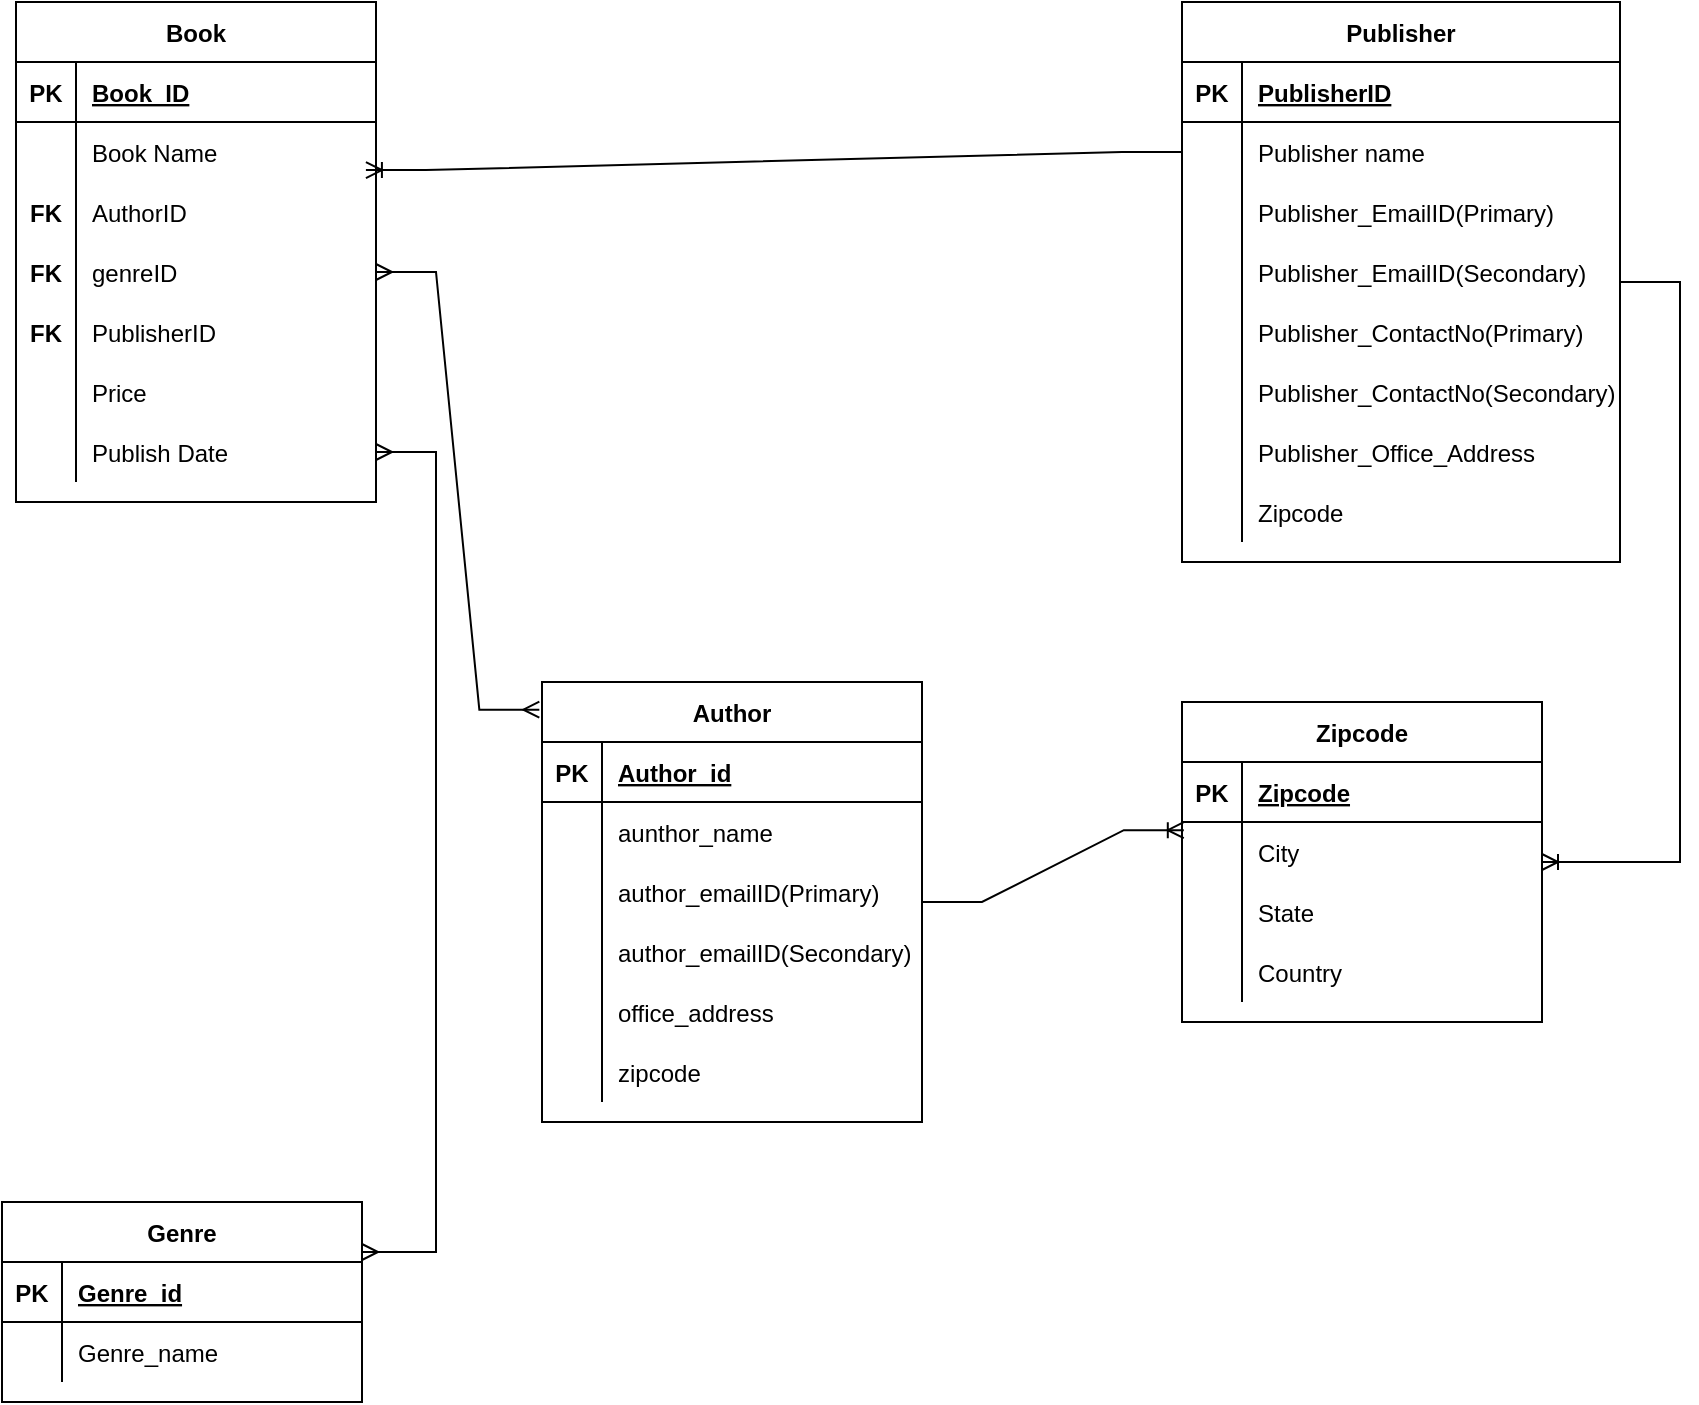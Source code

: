 <mxfile version="20.4.1" type="github">
  <diagram id="XR3-BRVATJGaW3wA8hek" name="Page-1">
    <mxGraphModel dx="1738" dy="1022" grid="1" gridSize="10" guides="1" tooltips="1" connect="1" arrows="1" fold="1" page="1" pageScale="1" pageWidth="850" pageHeight="1100" math="0" shadow="0">
      <root>
        <mxCell id="0" />
        <mxCell id="1" parent="0" />
        <mxCell id="t2hGgRNWcAQ7vpyuN5BX-14" value="Book" style="shape=table;startSize=30;container=1;collapsible=1;childLayout=tableLayout;fixedRows=1;rowLines=0;fontStyle=1;align=center;resizeLast=1;" parent="1" vertex="1">
          <mxGeometry x="17" y="10" width="180" height="250" as="geometry" />
        </mxCell>
        <mxCell id="t2hGgRNWcAQ7vpyuN5BX-15" value="" style="shape=tableRow;horizontal=0;startSize=0;swimlaneHead=0;swimlaneBody=0;fillColor=none;collapsible=0;dropTarget=0;points=[[0,0.5],[1,0.5]];portConstraint=eastwest;top=0;left=0;right=0;bottom=1;" parent="t2hGgRNWcAQ7vpyuN5BX-14" vertex="1">
          <mxGeometry y="30" width="180" height="30" as="geometry" />
        </mxCell>
        <mxCell id="t2hGgRNWcAQ7vpyuN5BX-16" value="PK" style="shape=partialRectangle;connectable=0;fillColor=none;top=0;left=0;bottom=0;right=0;fontStyle=1;overflow=hidden;" parent="t2hGgRNWcAQ7vpyuN5BX-15" vertex="1">
          <mxGeometry width="30" height="30" as="geometry">
            <mxRectangle width="30" height="30" as="alternateBounds" />
          </mxGeometry>
        </mxCell>
        <mxCell id="t2hGgRNWcAQ7vpyuN5BX-17" value="Book_ID" style="shape=partialRectangle;connectable=0;fillColor=none;top=0;left=0;bottom=0;right=0;align=left;spacingLeft=6;fontStyle=5;overflow=hidden;" parent="t2hGgRNWcAQ7vpyuN5BX-15" vertex="1">
          <mxGeometry x="30" width="150" height="30" as="geometry">
            <mxRectangle width="150" height="30" as="alternateBounds" />
          </mxGeometry>
        </mxCell>
        <mxCell id="t2hGgRNWcAQ7vpyuN5BX-18" value="" style="shape=tableRow;horizontal=0;startSize=0;swimlaneHead=0;swimlaneBody=0;fillColor=none;collapsible=0;dropTarget=0;points=[[0,0.5],[1,0.5]];portConstraint=eastwest;top=0;left=0;right=0;bottom=0;" parent="t2hGgRNWcAQ7vpyuN5BX-14" vertex="1">
          <mxGeometry y="60" width="180" height="30" as="geometry" />
        </mxCell>
        <mxCell id="t2hGgRNWcAQ7vpyuN5BX-19" value="" style="shape=partialRectangle;connectable=0;fillColor=none;top=0;left=0;bottom=0;right=0;editable=1;overflow=hidden;" parent="t2hGgRNWcAQ7vpyuN5BX-18" vertex="1">
          <mxGeometry width="30" height="30" as="geometry">
            <mxRectangle width="30" height="30" as="alternateBounds" />
          </mxGeometry>
        </mxCell>
        <mxCell id="t2hGgRNWcAQ7vpyuN5BX-20" value="Book Name" style="shape=partialRectangle;connectable=0;fillColor=none;top=0;left=0;bottom=0;right=0;align=left;spacingLeft=6;overflow=hidden;" parent="t2hGgRNWcAQ7vpyuN5BX-18" vertex="1">
          <mxGeometry x="30" width="150" height="30" as="geometry">
            <mxRectangle width="150" height="30" as="alternateBounds" />
          </mxGeometry>
        </mxCell>
        <mxCell id="t2hGgRNWcAQ7vpyuN5BX-21" value="" style="shape=tableRow;horizontal=0;startSize=0;swimlaneHead=0;swimlaneBody=0;fillColor=none;collapsible=0;dropTarget=0;points=[[0,0.5],[1,0.5]];portConstraint=eastwest;top=0;left=0;right=0;bottom=0;" parent="t2hGgRNWcAQ7vpyuN5BX-14" vertex="1">
          <mxGeometry y="90" width="180" height="30" as="geometry" />
        </mxCell>
        <mxCell id="t2hGgRNWcAQ7vpyuN5BX-22" value="" style="shape=partialRectangle;connectable=0;fillColor=none;top=0;left=0;bottom=0;right=0;editable=1;overflow=hidden;" parent="t2hGgRNWcAQ7vpyuN5BX-21" vertex="1">
          <mxGeometry width="30" height="30" as="geometry">
            <mxRectangle width="30" height="30" as="alternateBounds" />
          </mxGeometry>
        </mxCell>
        <mxCell id="t2hGgRNWcAQ7vpyuN5BX-23" value="AuthorID" style="shape=partialRectangle;connectable=0;fillColor=none;top=0;left=0;bottom=0;right=0;align=left;spacingLeft=6;overflow=hidden;" parent="t2hGgRNWcAQ7vpyuN5BX-21" vertex="1">
          <mxGeometry x="30" width="150" height="30" as="geometry">
            <mxRectangle width="150" height="30" as="alternateBounds" />
          </mxGeometry>
        </mxCell>
        <mxCell id="t2hGgRNWcAQ7vpyuN5BX-24" value="" style="shape=tableRow;horizontal=0;startSize=0;swimlaneHead=0;swimlaneBody=0;fillColor=none;collapsible=0;dropTarget=0;points=[[0,0.5],[1,0.5]];portConstraint=eastwest;top=0;left=0;right=0;bottom=0;" parent="t2hGgRNWcAQ7vpyuN5BX-14" vertex="1">
          <mxGeometry y="120" width="180" height="30" as="geometry" />
        </mxCell>
        <mxCell id="t2hGgRNWcAQ7vpyuN5BX-25" value="" style="shape=partialRectangle;connectable=0;fillColor=none;top=0;left=0;bottom=0;right=0;editable=1;overflow=hidden;" parent="t2hGgRNWcAQ7vpyuN5BX-24" vertex="1">
          <mxGeometry width="30" height="30" as="geometry">
            <mxRectangle width="30" height="30" as="alternateBounds" />
          </mxGeometry>
        </mxCell>
        <mxCell id="t2hGgRNWcAQ7vpyuN5BX-26" value="genreID" style="shape=partialRectangle;connectable=0;fillColor=none;top=0;left=0;bottom=0;right=0;align=left;spacingLeft=6;overflow=hidden;" parent="t2hGgRNWcAQ7vpyuN5BX-24" vertex="1">
          <mxGeometry x="30" width="150" height="30" as="geometry">
            <mxRectangle width="150" height="30" as="alternateBounds" />
          </mxGeometry>
        </mxCell>
        <mxCell id="t2hGgRNWcAQ7vpyuN5BX-40" value="" style="shape=tableRow;horizontal=0;startSize=0;swimlaneHead=0;swimlaneBody=0;fillColor=none;collapsible=0;dropTarget=0;points=[[0,0.5],[1,0.5]];portConstraint=eastwest;top=0;left=0;right=0;bottom=0;" parent="t2hGgRNWcAQ7vpyuN5BX-14" vertex="1">
          <mxGeometry y="150" width="180" height="30" as="geometry" />
        </mxCell>
        <mxCell id="t2hGgRNWcAQ7vpyuN5BX-41" value="FK" style="shape=partialRectangle;connectable=0;fillColor=none;top=0;left=0;bottom=0;right=0;editable=1;overflow=hidden;fontStyle=1" parent="t2hGgRNWcAQ7vpyuN5BX-40" vertex="1">
          <mxGeometry width="30" height="30" as="geometry">
            <mxRectangle width="30" height="30" as="alternateBounds" />
          </mxGeometry>
        </mxCell>
        <mxCell id="t2hGgRNWcAQ7vpyuN5BX-42" value="PublisherID" style="shape=partialRectangle;connectable=0;fillColor=none;top=0;left=0;bottom=0;right=0;align=left;spacingLeft=6;overflow=hidden;" parent="t2hGgRNWcAQ7vpyuN5BX-40" vertex="1">
          <mxGeometry x="30" width="150" height="30" as="geometry">
            <mxRectangle width="150" height="30" as="alternateBounds" />
          </mxGeometry>
        </mxCell>
        <mxCell id="t2hGgRNWcAQ7vpyuN5BX-43" value="" style="shape=tableRow;horizontal=0;startSize=0;swimlaneHead=0;swimlaneBody=0;fillColor=none;collapsible=0;dropTarget=0;points=[[0,0.5],[1,0.5]];portConstraint=eastwest;top=0;left=0;right=0;bottom=0;" parent="t2hGgRNWcAQ7vpyuN5BX-14" vertex="1">
          <mxGeometry y="180" width="180" height="30" as="geometry" />
        </mxCell>
        <mxCell id="t2hGgRNWcAQ7vpyuN5BX-44" value="" style="shape=partialRectangle;connectable=0;fillColor=none;top=0;left=0;bottom=0;right=0;editable=1;overflow=hidden;" parent="t2hGgRNWcAQ7vpyuN5BX-43" vertex="1">
          <mxGeometry width="30" height="30" as="geometry">
            <mxRectangle width="30" height="30" as="alternateBounds" />
          </mxGeometry>
        </mxCell>
        <mxCell id="t2hGgRNWcAQ7vpyuN5BX-45" value="Price " style="shape=partialRectangle;connectable=0;fillColor=none;top=0;left=0;bottom=0;right=0;align=left;spacingLeft=6;overflow=hidden;" parent="t2hGgRNWcAQ7vpyuN5BX-43" vertex="1">
          <mxGeometry x="30" width="150" height="30" as="geometry">
            <mxRectangle width="150" height="30" as="alternateBounds" />
          </mxGeometry>
        </mxCell>
        <mxCell id="t2hGgRNWcAQ7vpyuN5BX-46" value="" style="shape=tableRow;horizontal=0;startSize=0;swimlaneHead=0;swimlaneBody=0;fillColor=none;collapsible=0;dropTarget=0;points=[[0,0.5],[1,0.5]];portConstraint=eastwest;top=0;left=0;right=0;bottom=0;" parent="t2hGgRNWcAQ7vpyuN5BX-14" vertex="1">
          <mxGeometry y="210" width="180" height="30" as="geometry" />
        </mxCell>
        <mxCell id="t2hGgRNWcAQ7vpyuN5BX-47" value="" style="shape=partialRectangle;connectable=0;fillColor=none;top=0;left=0;bottom=0;right=0;editable=1;overflow=hidden;" parent="t2hGgRNWcAQ7vpyuN5BX-46" vertex="1">
          <mxGeometry width="30" height="30" as="geometry">
            <mxRectangle width="30" height="30" as="alternateBounds" />
          </mxGeometry>
        </mxCell>
        <mxCell id="t2hGgRNWcAQ7vpyuN5BX-48" value="Publish Date" style="shape=partialRectangle;connectable=0;fillColor=none;top=0;left=0;bottom=0;right=0;align=left;spacingLeft=6;overflow=hidden;" parent="t2hGgRNWcAQ7vpyuN5BX-46" vertex="1">
          <mxGeometry x="30" width="150" height="30" as="geometry">
            <mxRectangle width="150" height="30" as="alternateBounds" />
          </mxGeometry>
        </mxCell>
        <mxCell id="t2hGgRNWcAQ7vpyuN5BX-49" value="Genre" style="shape=table;startSize=30;container=1;collapsible=1;childLayout=tableLayout;fixedRows=1;rowLines=0;fontStyle=1;align=center;resizeLast=1;" parent="1" vertex="1">
          <mxGeometry x="10" y="610" width="180" height="100" as="geometry" />
        </mxCell>
        <mxCell id="t2hGgRNWcAQ7vpyuN5BX-50" value="" style="shape=tableRow;horizontal=0;startSize=0;swimlaneHead=0;swimlaneBody=0;fillColor=none;collapsible=0;dropTarget=0;points=[[0,0.5],[1,0.5]];portConstraint=eastwest;top=0;left=0;right=0;bottom=1;" parent="t2hGgRNWcAQ7vpyuN5BX-49" vertex="1">
          <mxGeometry y="30" width="180" height="30" as="geometry" />
        </mxCell>
        <mxCell id="t2hGgRNWcAQ7vpyuN5BX-51" value="PK" style="shape=partialRectangle;connectable=0;fillColor=none;top=0;left=0;bottom=0;right=0;fontStyle=1;overflow=hidden;" parent="t2hGgRNWcAQ7vpyuN5BX-50" vertex="1">
          <mxGeometry width="30" height="30" as="geometry">
            <mxRectangle width="30" height="30" as="alternateBounds" />
          </mxGeometry>
        </mxCell>
        <mxCell id="t2hGgRNWcAQ7vpyuN5BX-52" value="Genre_id" style="shape=partialRectangle;connectable=0;fillColor=none;top=0;left=0;bottom=0;right=0;align=left;spacingLeft=6;fontStyle=5;overflow=hidden;" parent="t2hGgRNWcAQ7vpyuN5BX-50" vertex="1">
          <mxGeometry x="30" width="150" height="30" as="geometry">
            <mxRectangle width="150" height="30" as="alternateBounds" />
          </mxGeometry>
        </mxCell>
        <mxCell id="t2hGgRNWcAQ7vpyuN5BX-53" value="" style="shape=tableRow;horizontal=0;startSize=0;swimlaneHead=0;swimlaneBody=0;fillColor=none;collapsible=0;dropTarget=0;points=[[0,0.5],[1,0.5]];portConstraint=eastwest;top=0;left=0;right=0;bottom=0;" parent="t2hGgRNWcAQ7vpyuN5BX-49" vertex="1">
          <mxGeometry y="60" width="180" height="30" as="geometry" />
        </mxCell>
        <mxCell id="t2hGgRNWcAQ7vpyuN5BX-54" value="" style="shape=partialRectangle;connectable=0;fillColor=none;top=0;left=0;bottom=0;right=0;editable=1;overflow=hidden;" parent="t2hGgRNWcAQ7vpyuN5BX-53" vertex="1">
          <mxGeometry width="30" height="30" as="geometry">
            <mxRectangle width="30" height="30" as="alternateBounds" />
          </mxGeometry>
        </mxCell>
        <mxCell id="t2hGgRNWcAQ7vpyuN5BX-55" value="Genre_name" style="shape=partialRectangle;connectable=0;fillColor=none;top=0;left=0;bottom=0;right=0;align=left;spacingLeft=6;overflow=hidden;" parent="t2hGgRNWcAQ7vpyuN5BX-53" vertex="1">
          <mxGeometry x="30" width="150" height="30" as="geometry">
            <mxRectangle width="150" height="30" as="alternateBounds" />
          </mxGeometry>
        </mxCell>
        <mxCell id="w0Frm00e71qfC2yXG_68-37" value="Zipcode" style="shape=table;startSize=30;container=1;collapsible=1;childLayout=tableLayout;fixedRows=1;rowLines=0;fontStyle=1;align=center;resizeLast=1;" vertex="1" parent="1">
          <mxGeometry x="600" y="360" width="180" height="160" as="geometry" />
        </mxCell>
        <mxCell id="w0Frm00e71qfC2yXG_68-38" value="" style="shape=tableRow;horizontal=0;startSize=0;swimlaneHead=0;swimlaneBody=0;fillColor=none;collapsible=0;dropTarget=0;points=[[0,0.5],[1,0.5]];portConstraint=eastwest;top=0;left=0;right=0;bottom=1;" vertex="1" parent="w0Frm00e71qfC2yXG_68-37">
          <mxGeometry y="30" width="180" height="30" as="geometry" />
        </mxCell>
        <mxCell id="w0Frm00e71qfC2yXG_68-39" value="PK" style="shape=partialRectangle;connectable=0;fillColor=none;top=0;left=0;bottom=0;right=0;fontStyle=1;overflow=hidden;" vertex="1" parent="w0Frm00e71qfC2yXG_68-38">
          <mxGeometry width="30" height="30" as="geometry">
            <mxRectangle width="30" height="30" as="alternateBounds" />
          </mxGeometry>
        </mxCell>
        <mxCell id="w0Frm00e71qfC2yXG_68-40" value="Zipcode" style="shape=partialRectangle;connectable=0;fillColor=none;top=0;left=0;bottom=0;right=0;align=left;spacingLeft=6;fontStyle=5;overflow=hidden;" vertex="1" parent="w0Frm00e71qfC2yXG_68-38">
          <mxGeometry x="30" width="150" height="30" as="geometry">
            <mxRectangle width="150" height="30" as="alternateBounds" />
          </mxGeometry>
        </mxCell>
        <mxCell id="w0Frm00e71qfC2yXG_68-41" value="" style="shape=tableRow;horizontal=0;startSize=0;swimlaneHead=0;swimlaneBody=0;fillColor=none;collapsible=0;dropTarget=0;points=[[0,0.5],[1,0.5]];portConstraint=eastwest;top=0;left=0;right=0;bottom=0;" vertex="1" parent="w0Frm00e71qfC2yXG_68-37">
          <mxGeometry y="60" width="180" height="30" as="geometry" />
        </mxCell>
        <mxCell id="w0Frm00e71qfC2yXG_68-42" value="" style="shape=partialRectangle;connectable=0;fillColor=none;top=0;left=0;bottom=0;right=0;editable=1;overflow=hidden;" vertex="1" parent="w0Frm00e71qfC2yXG_68-41">
          <mxGeometry width="30" height="30" as="geometry">
            <mxRectangle width="30" height="30" as="alternateBounds" />
          </mxGeometry>
        </mxCell>
        <mxCell id="w0Frm00e71qfC2yXG_68-43" value="City" style="shape=partialRectangle;connectable=0;fillColor=none;top=0;left=0;bottom=0;right=0;align=left;spacingLeft=6;overflow=hidden;" vertex="1" parent="w0Frm00e71qfC2yXG_68-41">
          <mxGeometry x="30" width="150" height="30" as="geometry">
            <mxRectangle width="150" height="30" as="alternateBounds" />
          </mxGeometry>
        </mxCell>
        <mxCell id="w0Frm00e71qfC2yXG_68-44" value="" style="shape=tableRow;horizontal=0;startSize=0;swimlaneHead=0;swimlaneBody=0;fillColor=none;collapsible=0;dropTarget=0;points=[[0,0.5],[1,0.5]];portConstraint=eastwest;top=0;left=0;right=0;bottom=0;" vertex="1" parent="w0Frm00e71qfC2yXG_68-37">
          <mxGeometry y="90" width="180" height="30" as="geometry" />
        </mxCell>
        <mxCell id="w0Frm00e71qfC2yXG_68-45" value="" style="shape=partialRectangle;connectable=0;fillColor=none;top=0;left=0;bottom=0;right=0;editable=1;overflow=hidden;" vertex="1" parent="w0Frm00e71qfC2yXG_68-44">
          <mxGeometry width="30" height="30" as="geometry">
            <mxRectangle width="30" height="30" as="alternateBounds" />
          </mxGeometry>
        </mxCell>
        <mxCell id="w0Frm00e71qfC2yXG_68-46" value="State" style="shape=partialRectangle;connectable=0;fillColor=none;top=0;left=0;bottom=0;right=0;align=left;spacingLeft=6;overflow=hidden;" vertex="1" parent="w0Frm00e71qfC2yXG_68-44">
          <mxGeometry x="30" width="150" height="30" as="geometry">
            <mxRectangle width="150" height="30" as="alternateBounds" />
          </mxGeometry>
        </mxCell>
        <mxCell id="w0Frm00e71qfC2yXG_68-47" value="" style="shape=tableRow;horizontal=0;startSize=0;swimlaneHead=0;swimlaneBody=0;fillColor=none;collapsible=0;dropTarget=0;points=[[0,0.5],[1,0.5]];portConstraint=eastwest;top=0;left=0;right=0;bottom=0;" vertex="1" parent="w0Frm00e71qfC2yXG_68-37">
          <mxGeometry y="120" width="180" height="30" as="geometry" />
        </mxCell>
        <mxCell id="w0Frm00e71qfC2yXG_68-48" value="" style="shape=partialRectangle;connectable=0;fillColor=none;top=0;left=0;bottom=0;right=0;editable=1;overflow=hidden;" vertex="1" parent="w0Frm00e71qfC2yXG_68-47">
          <mxGeometry width="30" height="30" as="geometry">
            <mxRectangle width="30" height="30" as="alternateBounds" />
          </mxGeometry>
        </mxCell>
        <mxCell id="w0Frm00e71qfC2yXG_68-49" value="Country" style="shape=partialRectangle;connectable=0;fillColor=none;top=0;left=0;bottom=0;right=0;align=left;spacingLeft=6;overflow=hidden;" vertex="1" parent="w0Frm00e71qfC2yXG_68-47">
          <mxGeometry x="30" width="150" height="30" as="geometry">
            <mxRectangle width="150" height="30" as="alternateBounds" />
          </mxGeometry>
        </mxCell>
        <mxCell id="w0Frm00e71qfC2yXG_68-50" value="Publisher" style="shape=table;startSize=30;container=1;collapsible=1;childLayout=tableLayout;fixedRows=1;rowLines=0;fontStyle=1;align=center;resizeLast=1;" vertex="1" parent="1">
          <mxGeometry x="600" y="10" width="219" height="280" as="geometry" />
        </mxCell>
        <mxCell id="w0Frm00e71qfC2yXG_68-51" value="" style="shape=tableRow;horizontal=0;startSize=0;swimlaneHead=0;swimlaneBody=0;fillColor=none;collapsible=0;dropTarget=0;points=[[0,0.5],[1,0.5]];portConstraint=eastwest;top=0;left=0;right=0;bottom=1;" vertex="1" parent="w0Frm00e71qfC2yXG_68-50">
          <mxGeometry y="30" width="219" height="30" as="geometry" />
        </mxCell>
        <mxCell id="w0Frm00e71qfC2yXG_68-52" value="PK" style="shape=partialRectangle;connectable=0;fillColor=none;top=0;left=0;bottom=0;right=0;fontStyle=1;overflow=hidden;" vertex="1" parent="w0Frm00e71qfC2yXG_68-51">
          <mxGeometry width="30" height="30" as="geometry">
            <mxRectangle width="30" height="30" as="alternateBounds" />
          </mxGeometry>
        </mxCell>
        <mxCell id="w0Frm00e71qfC2yXG_68-53" value="PublisherID" style="shape=partialRectangle;connectable=0;fillColor=none;top=0;left=0;bottom=0;right=0;align=left;spacingLeft=6;fontStyle=5;overflow=hidden;" vertex="1" parent="w0Frm00e71qfC2yXG_68-51">
          <mxGeometry x="30" width="189" height="30" as="geometry">
            <mxRectangle width="189" height="30" as="alternateBounds" />
          </mxGeometry>
        </mxCell>
        <mxCell id="w0Frm00e71qfC2yXG_68-54" value="" style="shape=tableRow;horizontal=0;startSize=0;swimlaneHead=0;swimlaneBody=0;fillColor=none;collapsible=0;dropTarget=0;points=[[0,0.5],[1,0.5]];portConstraint=eastwest;top=0;left=0;right=0;bottom=0;" vertex="1" parent="w0Frm00e71qfC2yXG_68-50">
          <mxGeometry y="60" width="219" height="30" as="geometry" />
        </mxCell>
        <mxCell id="w0Frm00e71qfC2yXG_68-55" value="" style="shape=partialRectangle;connectable=0;fillColor=none;top=0;left=0;bottom=0;right=0;editable=1;overflow=hidden;" vertex="1" parent="w0Frm00e71qfC2yXG_68-54">
          <mxGeometry width="30" height="30" as="geometry">
            <mxRectangle width="30" height="30" as="alternateBounds" />
          </mxGeometry>
        </mxCell>
        <mxCell id="w0Frm00e71qfC2yXG_68-56" value="Publisher name" style="shape=partialRectangle;connectable=0;fillColor=none;top=0;left=0;bottom=0;right=0;align=left;spacingLeft=6;overflow=hidden;" vertex="1" parent="w0Frm00e71qfC2yXG_68-54">
          <mxGeometry x="30" width="189" height="30" as="geometry">
            <mxRectangle width="189" height="30" as="alternateBounds" />
          </mxGeometry>
        </mxCell>
        <mxCell id="w0Frm00e71qfC2yXG_68-57" value="" style="shape=tableRow;horizontal=0;startSize=0;swimlaneHead=0;swimlaneBody=0;fillColor=none;collapsible=0;dropTarget=0;points=[[0,0.5],[1,0.5]];portConstraint=eastwest;top=0;left=0;right=0;bottom=0;" vertex="1" parent="w0Frm00e71qfC2yXG_68-50">
          <mxGeometry y="90" width="219" height="30" as="geometry" />
        </mxCell>
        <mxCell id="w0Frm00e71qfC2yXG_68-58" value="" style="shape=partialRectangle;connectable=0;fillColor=none;top=0;left=0;bottom=0;right=0;editable=1;overflow=hidden;" vertex="1" parent="w0Frm00e71qfC2yXG_68-57">
          <mxGeometry width="30" height="30" as="geometry">
            <mxRectangle width="30" height="30" as="alternateBounds" />
          </mxGeometry>
        </mxCell>
        <mxCell id="w0Frm00e71qfC2yXG_68-59" value="Publisher_EmailID(Primary)" style="shape=partialRectangle;connectable=0;fillColor=none;top=0;left=0;bottom=0;right=0;align=left;spacingLeft=6;overflow=hidden;" vertex="1" parent="w0Frm00e71qfC2yXG_68-57">
          <mxGeometry x="30" width="189" height="30" as="geometry">
            <mxRectangle width="189" height="30" as="alternateBounds" />
          </mxGeometry>
        </mxCell>
        <mxCell id="w0Frm00e71qfC2yXG_68-84" value="" style="shape=tableRow;horizontal=0;startSize=0;swimlaneHead=0;swimlaneBody=0;fillColor=none;collapsible=0;dropTarget=0;points=[[0,0.5],[1,0.5]];portConstraint=eastwest;top=0;left=0;right=0;bottom=0;" vertex="1" parent="w0Frm00e71qfC2yXG_68-50">
          <mxGeometry y="120" width="219" height="30" as="geometry" />
        </mxCell>
        <mxCell id="w0Frm00e71qfC2yXG_68-85" value="" style="shape=partialRectangle;connectable=0;fillColor=none;top=0;left=0;bottom=0;right=0;editable=1;overflow=hidden;" vertex="1" parent="w0Frm00e71qfC2yXG_68-84">
          <mxGeometry width="30" height="30" as="geometry">
            <mxRectangle width="30" height="30" as="alternateBounds" />
          </mxGeometry>
        </mxCell>
        <mxCell id="w0Frm00e71qfC2yXG_68-86" value="Publisher_EmailID(Secondary)" style="shape=partialRectangle;connectable=0;fillColor=none;top=0;left=0;bottom=0;right=0;align=left;spacingLeft=6;overflow=hidden;" vertex="1" parent="w0Frm00e71qfC2yXG_68-84">
          <mxGeometry x="30" width="189" height="30" as="geometry">
            <mxRectangle width="189" height="30" as="alternateBounds" />
          </mxGeometry>
        </mxCell>
        <mxCell id="w0Frm00e71qfC2yXG_68-100" value="" style="shape=tableRow;horizontal=0;startSize=0;swimlaneHead=0;swimlaneBody=0;fillColor=none;collapsible=0;dropTarget=0;points=[[0,0.5],[1,0.5]];portConstraint=eastwest;top=0;left=0;right=0;bottom=0;" vertex="1" parent="w0Frm00e71qfC2yXG_68-50">
          <mxGeometry y="150" width="219" height="30" as="geometry" />
        </mxCell>
        <mxCell id="w0Frm00e71qfC2yXG_68-101" value="" style="shape=partialRectangle;connectable=0;fillColor=none;top=0;left=0;bottom=0;right=0;editable=1;overflow=hidden;" vertex="1" parent="w0Frm00e71qfC2yXG_68-100">
          <mxGeometry width="30" height="30" as="geometry">
            <mxRectangle width="30" height="30" as="alternateBounds" />
          </mxGeometry>
        </mxCell>
        <mxCell id="w0Frm00e71qfC2yXG_68-102" value="Publisher_ContactNo(Primary)" style="shape=partialRectangle;connectable=0;fillColor=none;top=0;left=0;bottom=0;right=0;align=left;spacingLeft=6;overflow=hidden;" vertex="1" parent="w0Frm00e71qfC2yXG_68-100">
          <mxGeometry x="30" width="189" height="30" as="geometry">
            <mxRectangle width="189" height="30" as="alternateBounds" />
          </mxGeometry>
        </mxCell>
        <mxCell id="w0Frm00e71qfC2yXG_68-103" value="" style="shape=tableRow;horizontal=0;startSize=0;swimlaneHead=0;swimlaneBody=0;fillColor=none;collapsible=0;dropTarget=0;points=[[0,0.5],[1,0.5]];portConstraint=eastwest;top=0;left=0;right=0;bottom=0;" vertex="1" parent="w0Frm00e71qfC2yXG_68-50">
          <mxGeometry y="180" width="219" height="30" as="geometry" />
        </mxCell>
        <mxCell id="w0Frm00e71qfC2yXG_68-104" value="" style="shape=partialRectangle;connectable=0;fillColor=none;top=0;left=0;bottom=0;right=0;editable=1;overflow=hidden;" vertex="1" parent="w0Frm00e71qfC2yXG_68-103">
          <mxGeometry width="30" height="30" as="geometry">
            <mxRectangle width="30" height="30" as="alternateBounds" />
          </mxGeometry>
        </mxCell>
        <mxCell id="w0Frm00e71qfC2yXG_68-105" value="Publisher_ContactNo(Secondary)" style="shape=partialRectangle;connectable=0;fillColor=none;top=0;left=0;bottom=0;right=0;align=left;spacingLeft=6;overflow=hidden;" vertex="1" parent="w0Frm00e71qfC2yXG_68-103">
          <mxGeometry x="30" width="189" height="30" as="geometry">
            <mxRectangle width="189" height="30" as="alternateBounds" />
          </mxGeometry>
        </mxCell>
        <mxCell id="w0Frm00e71qfC2yXG_68-106" value="" style="shape=tableRow;horizontal=0;startSize=0;swimlaneHead=0;swimlaneBody=0;fillColor=none;collapsible=0;dropTarget=0;points=[[0,0.5],[1,0.5]];portConstraint=eastwest;top=0;left=0;right=0;bottom=0;" vertex="1" parent="w0Frm00e71qfC2yXG_68-50">
          <mxGeometry y="210" width="219" height="30" as="geometry" />
        </mxCell>
        <mxCell id="w0Frm00e71qfC2yXG_68-107" value="" style="shape=partialRectangle;connectable=0;fillColor=none;top=0;left=0;bottom=0;right=0;editable=1;overflow=hidden;" vertex="1" parent="w0Frm00e71qfC2yXG_68-106">
          <mxGeometry width="30" height="30" as="geometry">
            <mxRectangle width="30" height="30" as="alternateBounds" />
          </mxGeometry>
        </mxCell>
        <mxCell id="w0Frm00e71qfC2yXG_68-108" value="Publisher_Office_Address" style="shape=partialRectangle;connectable=0;fillColor=none;top=0;left=0;bottom=0;right=0;align=left;spacingLeft=6;overflow=hidden;" vertex="1" parent="w0Frm00e71qfC2yXG_68-106">
          <mxGeometry x="30" width="189" height="30" as="geometry">
            <mxRectangle width="189" height="30" as="alternateBounds" />
          </mxGeometry>
        </mxCell>
        <mxCell id="w0Frm00e71qfC2yXG_68-109" value="" style="shape=tableRow;horizontal=0;startSize=0;swimlaneHead=0;swimlaneBody=0;fillColor=none;collapsible=0;dropTarget=0;points=[[0,0.5],[1,0.5]];portConstraint=eastwest;top=0;left=0;right=0;bottom=0;" vertex="1" parent="w0Frm00e71qfC2yXG_68-50">
          <mxGeometry y="240" width="219" height="30" as="geometry" />
        </mxCell>
        <mxCell id="w0Frm00e71qfC2yXG_68-110" value="" style="shape=partialRectangle;connectable=0;fillColor=none;top=0;left=0;bottom=0;right=0;editable=1;overflow=hidden;" vertex="1" parent="w0Frm00e71qfC2yXG_68-109">
          <mxGeometry width="30" height="30" as="geometry">
            <mxRectangle width="30" height="30" as="alternateBounds" />
          </mxGeometry>
        </mxCell>
        <mxCell id="w0Frm00e71qfC2yXG_68-111" value="Zipcode" style="shape=partialRectangle;connectable=0;fillColor=none;top=0;left=0;bottom=0;right=0;align=left;spacingLeft=6;overflow=hidden;" vertex="1" parent="w0Frm00e71qfC2yXG_68-109">
          <mxGeometry x="30" width="189" height="30" as="geometry">
            <mxRectangle width="189" height="30" as="alternateBounds" />
          </mxGeometry>
        </mxCell>
        <mxCell id="w0Frm00e71qfC2yXG_68-63" value="FK" style="shape=partialRectangle;connectable=0;fillColor=none;top=0;left=0;bottom=0;right=0;editable=1;overflow=hidden;fontStyle=1" vertex="1" parent="1">
          <mxGeometry x="17" y="130" width="30" height="30" as="geometry">
            <mxRectangle width="30" height="30" as="alternateBounds" />
          </mxGeometry>
        </mxCell>
        <mxCell id="w0Frm00e71qfC2yXG_68-64" value="FK" style="shape=partialRectangle;connectable=0;fillColor=none;top=0;left=0;bottom=0;right=0;editable=1;overflow=hidden;fontStyle=1" vertex="1" parent="1">
          <mxGeometry x="17" y="100" width="30" height="30" as="geometry">
            <mxRectangle width="30" height="30" as="alternateBounds" />
          </mxGeometry>
        </mxCell>
        <mxCell id="w0Frm00e71qfC2yXG_68-65" value="Author" style="shape=table;startSize=30;container=1;collapsible=1;childLayout=tableLayout;fixedRows=1;rowLines=0;fontStyle=1;align=center;resizeLast=1;" vertex="1" parent="1">
          <mxGeometry x="280" y="350" width="190" height="220" as="geometry" />
        </mxCell>
        <mxCell id="w0Frm00e71qfC2yXG_68-66" value="" style="shape=tableRow;horizontal=0;startSize=0;swimlaneHead=0;swimlaneBody=0;fillColor=none;collapsible=0;dropTarget=0;points=[[0,0.5],[1,0.5]];portConstraint=eastwest;top=0;left=0;right=0;bottom=1;" vertex="1" parent="w0Frm00e71qfC2yXG_68-65">
          <mxGeometry y="30" width="190" height="30" as="geometry" />
        </mxCell>
        <mxCell id="w0Frm00e71qfC2yXG_68-67" value="PK" style="shape=partialRectangle;connectable=0;fillColor=none;top=0;left=0;bottom=0;right=0;fontStyle=1;overflow=hidden;" vertex="1" parent="w0Frm00e71qfC2yXG_68-66">
          <mxGeometry width="30" height="30" as="geometry">
            <mxRectangle width="30" height="30" as="alternateBounds" />
          </mxGeometry>
        </mxCell>
        <mxCell id="w0Frm00e71qfC2yXG_68-68" value="Author_id" style="shape=partialRectangle;connectable=0;fillColor=none;top=0;left=0;bottom=0;right=0;align=left;spacingLeft=6;fontStyle=5;overflow=hidden;" vertex="1" parent="w0Frm00e71qfC2yXG_68-66">
          <mxGeometry x="30" width="160" height="30" as="geometry">
            <mxRectangle width="160" height="30" as="alternateBounds" />
          </mxGeometry>
        </mxCell>
        <mxCell id="w0Frm00e71qfC2yXG_68-69" value="" style="shape=tableRow;horizontal=0;startSize=0;swimlaneHead=0;swimlaneBody=0;fillColor=none;collapsible=0;dropTarget=0;points=[[0,0.5],[1,0.5]];portConstraint=eastwest;top=0;left=0;right=0;bottom=0;" vertex="1" parent="w0Frm00e71qfC2yXG_68-65">
          <mxGeometry y="60" width="190" height="30" as="geometry" />
        </mxCell>
        <mxCell id="w0Frm00e71qfC2yXG_68-70" value="" style="shape=partialRectangle;connectable=0;fillColor=none;top=0;left=0;bottom=0;right=0;editable=1;overflow=hidden;" vertex="1" parent="w0Frm00e71qfC2yXG_68-69">
          <mxGeometry width="30" height="30" as="geometry">
            <mxRectangle width="30" height="30" as="alternateBounds" />
          </mxGeometry>
        </mxCell>
        <mxCell id="w0Frm00e71qfC2yXG_68-71" value="aunthor_name" style="shape=partialRectangle;connectable=0;fillColor=none;top=0;left=0;bottom=0;right=0;align=left;spacingLeft=6;overflow=hidden;" vertex="1" parent="w0Frm00e71qfC2yXG_68-69">
          <mxGeometry x="30" width="160" height="30" as="geometry">
            <mxRectangle width="160" height="30" as="alternateBounds" />
          </mxGeometry>
        </mxCell>
        <mxCell id="w0Frm00e71qfC2yXG_68-72" value="" style="shape=tableRow;horizontal=0;startSize=0;swimlaneHead=0;swimlaneBody=0;fillColor=none;collapsible=0;dropTarget=0;points=[[0,0.5],[1,0.5]];portConstraint=eastwest;top=0;left=0;right=0;bottom=0;" vertex="1" parent="w0Frm00e71qfC2yXG_68-65">
          <mxGeometry y="90" width="190" height="30" as="geometry" />
        </mxCell>
        <mxCell id="w0Frm00e71qfC2yXG_68-73" value="" style="shape=partialRectangle;connectable=0;fillColor=none;top=0;left=0;bottom=0;right=0;editable=1;overflow=hidden;" vertex="1" parent="w0Frm00e71qfC2yXG_68-72">
          <mxGeometry width="30" height="30" as="geometry">
            <mxRectangle width="30" height="30" as="alternateBounds" />
          </mxGeometry>
        </mxCell>
        <mxCell id="w0Frm00e71qfC2yXG_68-74" value="author_emailID(Primary)" style="shape=partialRectangle;connectable=0;fillColor=none;top=0;left=0;bottom=0;right=0;align=left;spacingLeft=6;overflow=hidden;" vertex="1" parent="w0Frm00e71qfC2yXG_68-72">
          <mxGeometry x="30" width="160" height="30" as="geometry">
            <mxRectangle width="160" height="30" as="alternateBounds" />
          </mxGeometry>
        </mxCell>
        <mxCell id="w0Frm00e71qfC2yXG_68-75" value="" style="shape=tableRow;horizontal=0;startSize=0;swimlaneHead=0;swimlaneBody=0;fillColor=none;collapsible=0;dropTarget=0;points=[[0,0.5],[1,0.5]];portConstraint=eastwest;top=0;left=0;right=0;bottom=0;" vertex="1" parent="w0Frm00e71qfC2yXG_68-65">
          <mxGeometry y="120" width="190" height="30" as="geometry" />
        </mxCell>
        <mxCell id="w0Frm00e71qfC2yXG_68-76" value="" style="shape=partialRectangle;connectable=0;fillColor=none;top=0;left=0;bottom=0;right=0;editable=1;overflow=hidden;" vertex="1" parent="w0Frm00e71qfC2yXG_68-75">
          <mxGeometry width="30" height="30" as="geometry">
            <mxRectangle width="30" height="30" as="alternateBounds" />
          </mxGeometry>
        </mxCell>
        <mxCell id="w0Frm00e71qfC2yXG_68-77" value="author_emailID(Secondary)" style="shape=partialRectangle;connectable=0;fillColor=none;top=0;left=0;bottom=0;right=0;align=left;spacingLeft=6;overflow=hidden;" vertex="1" parent="w0Frm00e71qfC2yXG_68-75">
          <mxGeometry x="30" width="160" height="30" as="geometry">
            <mxRectangle width="160" height="30" as="alternateBounds" />
          </mxGeometry>
        </mxCell>
        <mxCell id="w0Frm00e71qfC2yXG_68-78" value="" style="shape=tableRow;horizontal=0;startSize=0;swimlaneHead=0;swimlaneBody=0;fillColor=none;collapsible=0;dropTarget=0;points=[[0,0.5],[1,0.5]];portConstraint=eastwest;top=0;left=0;right=0;bottom=0;" vertex="1" parent="w0Frm00e71qfC2yXG_68-65">
          <mxGeometry y="150" width="190" height="30" as="geometry" />
        </mxCell>
        <mxCell id="w0Frm00e71qfC2yXG_68-79" value="" style="shape=partialRectangle;connectable=0;fillColor=none;top=0;left=0;bottom=0;right=0;editable=1;overflow=hidden;" vertex="1" parent="w0Frm00e71qfC2yXG_68-78">
          <mxGeometry width="30" height="30" as="geometry">
            <mxRectangle width="30" height="30" as="alternateBounds" />
          </mxGeometry>
        </mxCell>
        <mxCell id="w0Frm00e71qfC2yXG_68-80" value="office_address" style="shape=partialRectangle;connectable=0;fillColor=none;top=0;left=0;bottom=0;right=0;align=left;spacingLeft=6;overflow=hidden;" vertex="1" parent="w0Frm00e71qfC2yXG_68-78">
          <mxGeometry x="30" width="160" height="30" as="geometry">
            <mxRectangle width="160" height="30" as="alternateBounds" />
          </mxGeometry>
        </mxCell>
        <mxCell id="w0Frm00e71qfC2yXG_68-81" value="" style="shape=tableRow;horizontal=0;startSize=0;swimlaneHead=0;swimlaneBody=0;fillColor=none;collapsible=0;dropTarget=0;points=[[0,0.5],[1,0.5]];portConstraint=eastwest;top=0;left=0;right=0;bottom=0;" vertex="1" parent="w0Frm00e71qfC2yXG_68-65">
          <mxGeometry y="180" width="190" height="30" as="geometry" />
        </mxCell>
        <mxCell id="w0Frm00e71qfC2yXG_68-82" value="" style="shape=partialRectangle;connectable=0;fillColor=none;top=0;left=0;bottom=0;right=0;editable=1;overflow=hidden;" vertex="1" parent="w0Frm00e71qfC2yXG_68-81">
          <mxGeometry width="30" height="30" as="geometry">
            <mxRectangle width="30" height="30" as="alternateBounds" />
          </mxGeometry>
        </mxCell>
        <mxCell id="w0Frm00e71qfC2yXG_68-83" value="zipcode" style="shape=partialRectangle;connectable=0;fillColor=none;top=0;left=0;bottom=0;right=0;align=left;spacingLeft=6;overflow=hidden;" vertex="1" parent="w0Frm00e71qfC2yXG_68-81">
          <mxGeometry x="30" width="160" height="30" as="geometry">
            <mxRectangle width="160" height="30" as="alternateBounds" />
          </mxGeometry>
        </mxCell>
        <mxCell id="w0Frm00e71qfC2yXG_68-112" value="" style="edgeStyle=entityRelationEdgeStyle;fontSize=12;html=1;endArrow=ERmany;startArrow=ERmany;rounded=0;entryX=-0.007;entryY=0.063;entryDx=0;entryDy=0;entryPerimeter=0;" edge="1" parent="1" source="t2hGgRNWcAQ7vpyuN5BX-24" target="w0Frm00e71qfC2yXG_68-65">
          <mxGeometry width="100" height="100" relative="1" as="geometry">
            <mxPoint x="180" y="115" as="sourcePoint" />
            <mxPoint x="355.421" y="275" as="targetPoint" />
          </mxGeometry>
        </mxCell>
        <mxCell id="w0Frm00e71qfC2yXG_68-113" value="" style="edgeStyle=entityRelationEdgeStyle;fontSize=12;html=1;endArrow=ERmany;startArrow=ERmany;rounded=0;exitX=1;exitY=0.25;exitDx=0;exitDy=0;" edge="1" parent="1" source="t2hGgRNWcAQ7vpyuN5BX-49" target="t2hGgRNWcAQ7vpyuN5BX-46">
          <mxGeometry width="100" height="100" relative="1" as="geometry">
            <mxPoint x="50" y="360" as="sourcePoint" />
            <mxPoint x="150" y="260" as="targetPoint" />
          </mxGeometry>
        </mxCell>
        <mxCell id="w0Frm00e71qfC2yXG_68-114" value="" style="edgeStyle=entityRelationEdgeStyle;fontSize=12;html=1;endArrow=ERoneToMany;rounded=0;entryX=0.972;entryY=-0.198;entryDx=0;entryDy=0;entryPerimeter=0;exitX=0;exitY=0.5;exitDx=0;exitDy=0;" edge="1" parent="1" source="w0Frm00e71qfC2yXG_68-54" target="t2hGgRNWcAQ7vpyuN5BX-21">
          <mxGeometry width="100" height="100" relative="1" as="geometry">
            <mxPoint x="430" y="200" as="sourcePoint" />
            <mxPoint x="530" y="100" as="targetPoint" />
          </mxGeometry>
        </mxCell>
        <mxCell id="w0Frm00e71qfC2yXG_68-116" value="" style="edgeStyle=entityRelationEdgeStyle;fontSize=12;html=1;endArrow=ERoneToMany;rounded=0;entryX=0.005;entryY=0.136;entryDx=0;entryDy=0;entryPerimeter=0;" edge="1" parent="1" source="w0Frm00e71qfC2yXG_68-65" target="w0Frm00e71qfC2yXG_68-41">
          <mxGeometry width="100" height="100" relative="1" as="geometry">
            <mxPoint x="590" y="700" as="sourcePoint" />
            <mxPoint x="690" y="600" as="targetPoint" />
          </mxGeometry>
        </mxCell>
        <mxCell id="w0Frm00e71qfC2yXG_68-118" value="" style="edgeStyle=entityRelationEdgeStyle;fontSize=12;html=1;endArrow=ERoneToMany;rounded=0;" edge="1" parent="1" source="w0Frm00e71qfC2yXG_68-50" target="w0Frm00e71qfC2yXG_68-37">
          <mxGeometry width="100" height="100" relative="1" as="geometry">
            <mxPoint x="520" y="20" as="sourcePoint" />
            <mxPoint x="550" y="200" as="targetPoint" />
          </mxGeometry>
        </mxCell>
      </root>
    </mxGraphModel>
  </diagram>
</mxfile>
